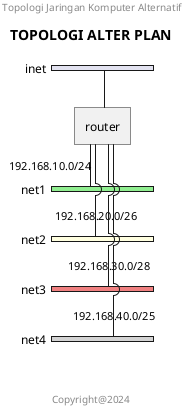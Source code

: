 @startuml
header Topologi Jaringan Komputer Alternatif
footer Copyright@2024
title TOPOLOGI ALTER PLAN
nwdiag {
    inet -- router

    network net1 {
        color = "lightgreen"
        router [address = "192.168.10.0/24"]
    }

    network net2 {
        color = "lightyellow"
        router [address = "192.168.20.0/26"]
    }

    network net3 {
        color = "lightcoral"
        router [address = "192.168.30.0/28"]
    }

    network net4 {
        color = "lightgrey"
        router [address = "192.168.40.0/25"]
    }
}
@enduml
